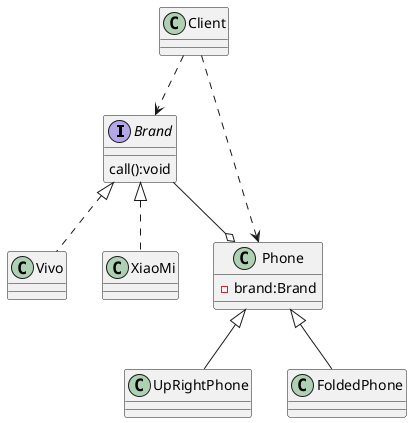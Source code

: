 @startuml
'https://plantuml.com/class-diagram
together {
interface Brand {
    call():void
}

class Vivo implements Brand
class XiaoMi implements Brand
}

class Phone {
 - brand:Brand
}

together {
Brand --o Phone

class FoldedPhone extends Phone
class UpRightPhone extends Phone
}

class Client

Client ..> Phone
Client ..> Brand

@enduml